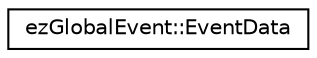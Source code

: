 digraph "Graphical Class Hierarchy"
{
 // LATEX_PDF_SIZE
  edge [fontname="Helvetica",fontsize="10",labelfontname="Helvetica",labelfontsize="10"];
  node [fontname="Helvetica",fontsize="10",shape=record];
  rankdir="LR";
  Node0 [label="ezGlobalEvent::EventData",height=0.2,width=0.4,color="black", fillcolor="white", style="filled",URL="$d9/d3f/structez_global_event_1_1_event_data.htm",tooltip=" "];
}
